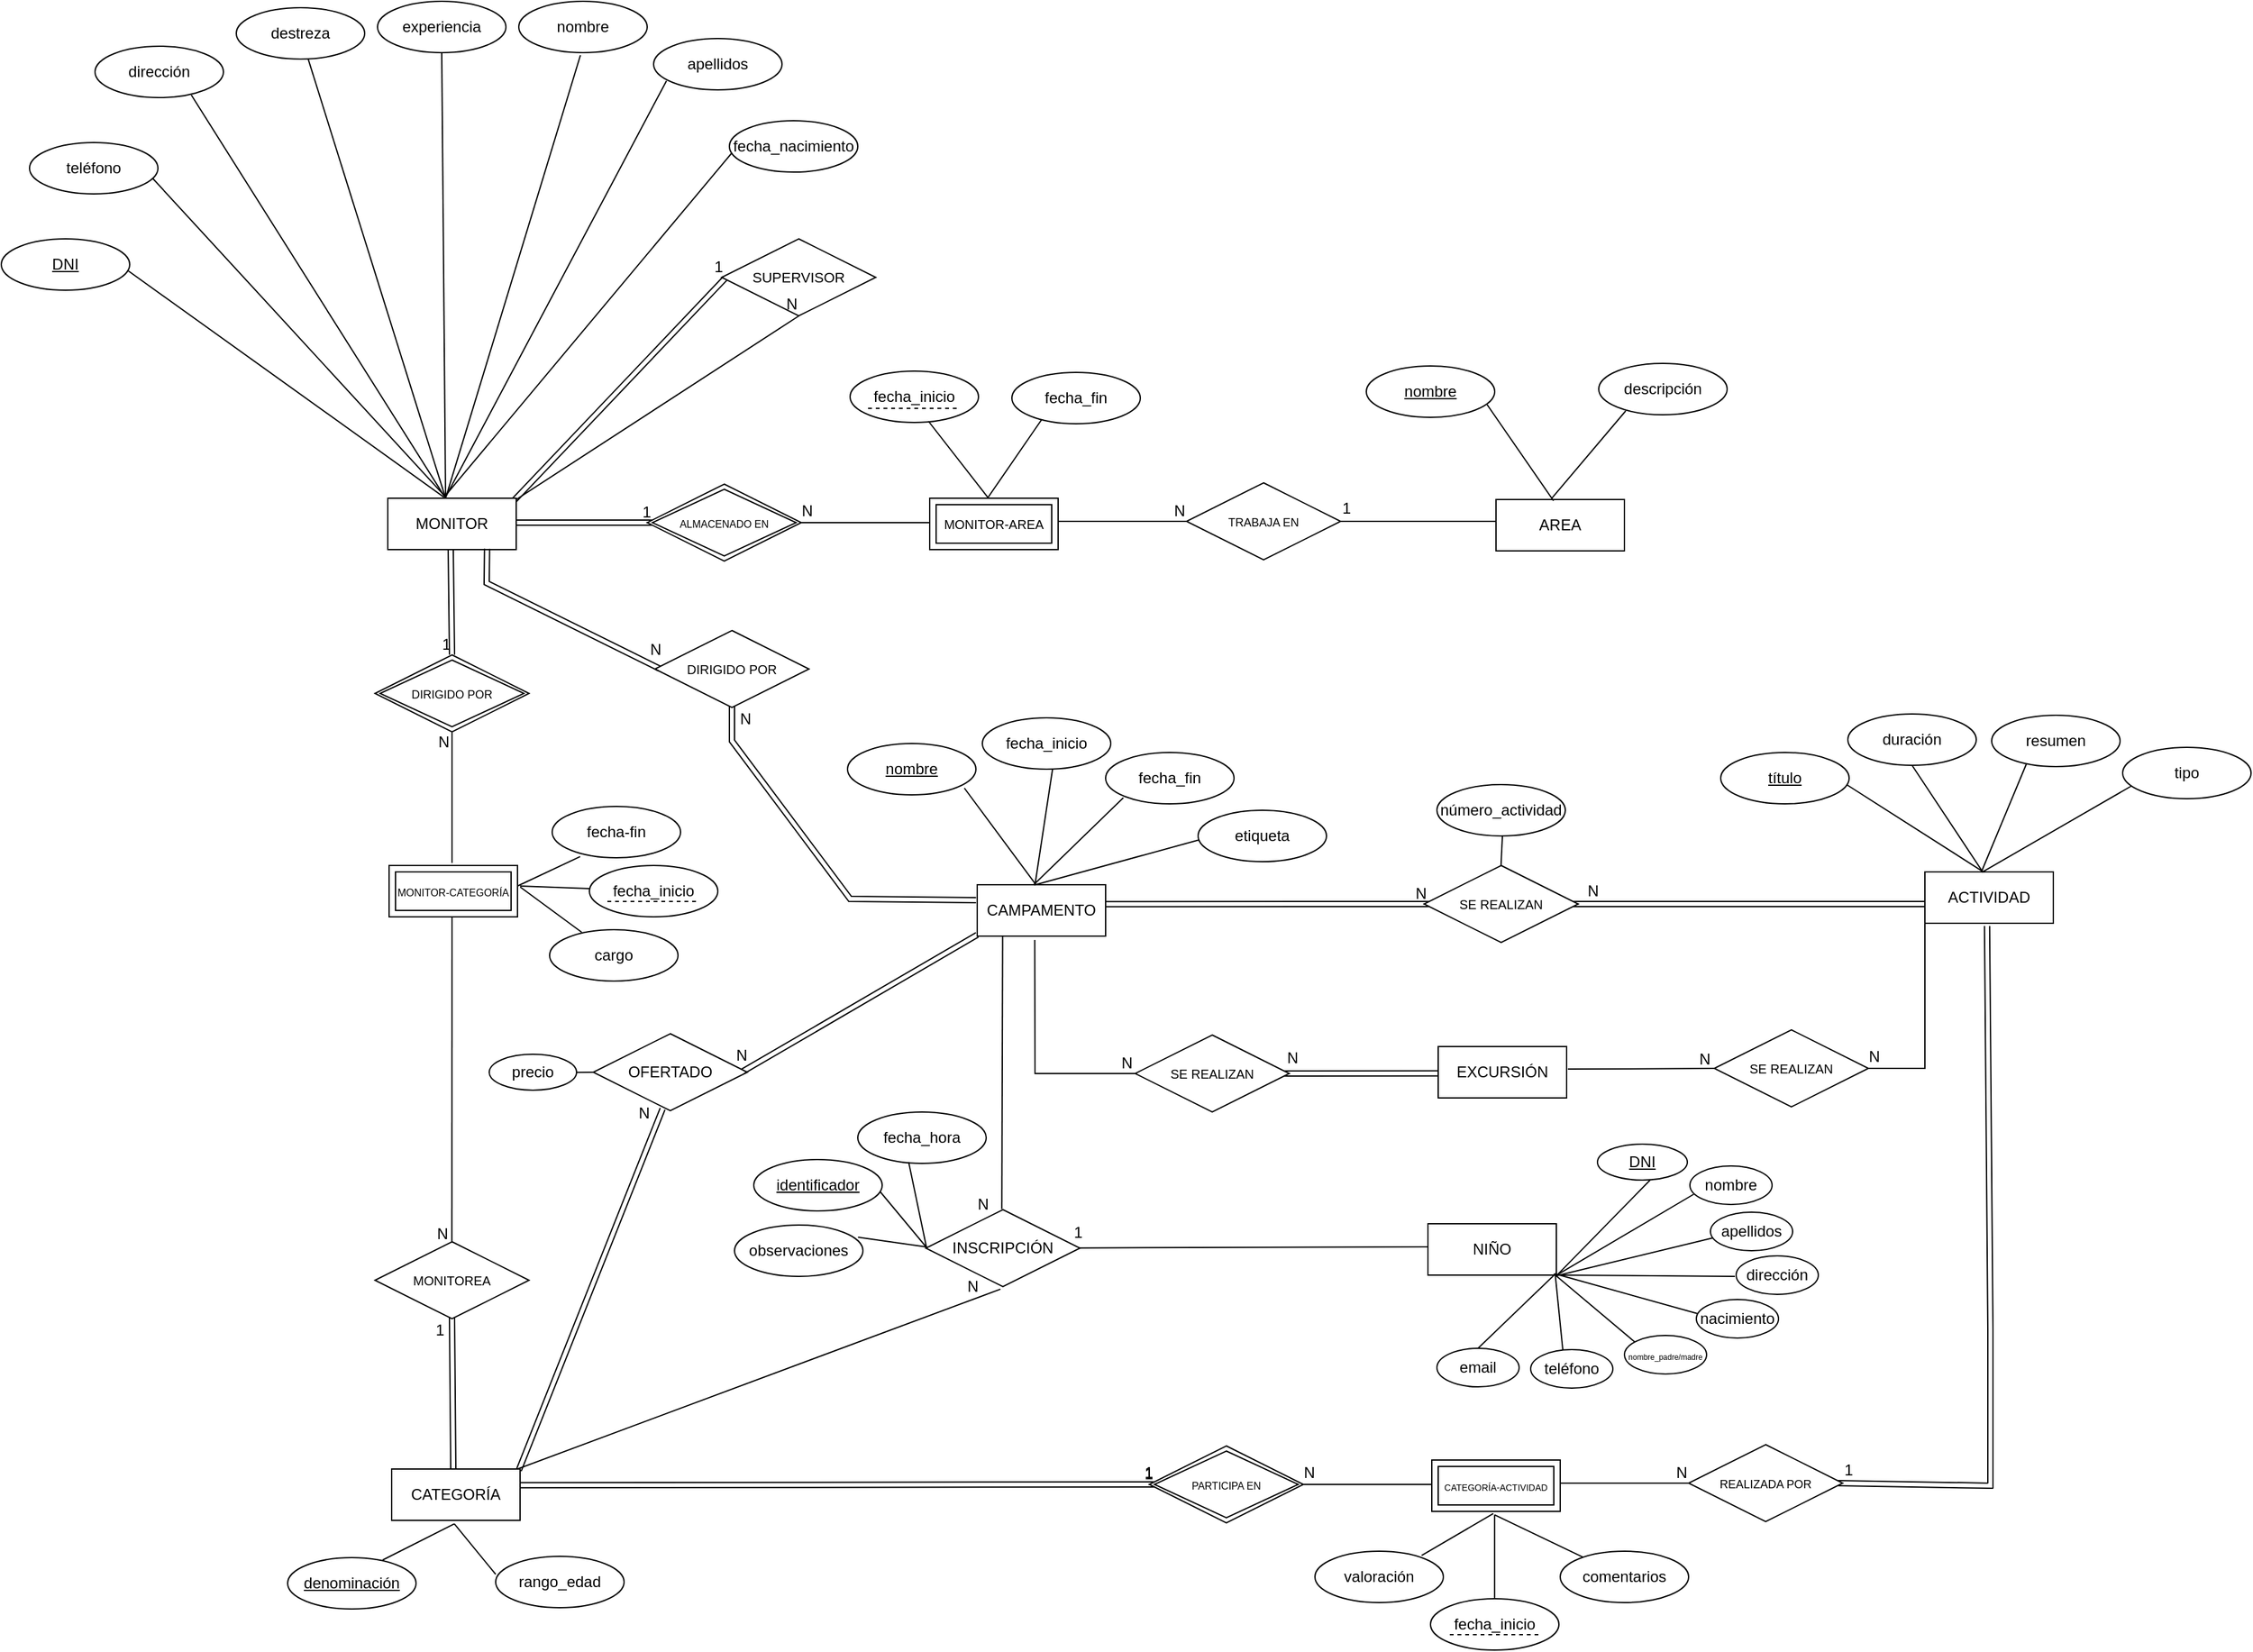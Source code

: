 <mxfile version="24.3.0" type="github">
  <diagram id="R2lEEEUBdFMjLlhIrx00" name="Page-1">
    <mxGraphModel dx="3370" dy="1427" grid="0" gridSize="10" guides="0" tooltips="1" connect="0" arrows="0" fold="1" page="1" pageScale="1" pageWidth="850" pageHeight="1100" math="0" shadow="0" extFonts="Permanent Marker^https://fonts.googleapis.com/css?family=Permanent+Marker">
      <root>
        <mxCell id="0" />
        <mxCell id="1" parent="0" />
        <mxCell id="53vGb1DOH9rvjaksHZF3-1" value="MONITOR" style="whiteSpace=wrap;html=1;align=center;" vertex="1" parent="1">
          <mxGeometry x="148" y="417" width="100" height="40" as="geometry" />
        </mxCell>
        <mxCell id="53vGb1DOH9rvjaksHZF3-2" value="destreza" style="ellipse;whiteSpace=wrap;html=1;align=center;" vertex="1" parent="1">
          <mxGeometry x="30" y="35" width="100" height="40" as="geometry" />
        </mxCell>
        <mxCell id="53vGb1DOH9rvjaksHZF3-3" value="experiencia" style="ellipse;whiteSpace=wrap;html=1;align=center;" vertex="1" parent="1">
          <mxGeometry x="140" y="30" width="100" height="40" as="geometry" />
        </mxCell>
        <mxCell id="53vGb1DOH9rvjaksHZF3-4" value="nombre" style="ellipse;whiteSpace=wrap;html=1;align=center;" vertex="1" parent="1">
          <mxGeometry x="250" y="30" width="100" height="40" as="geometry" />
        </mxCell>
        <mxCell id="53vGb1DOH9rvjaksHZF3-5" value="apellidos" style="ellipse;whiteSpace=wrap;html=1;align=center;" vertex="1" parent="1">
          <mxGeometry x="355" y="59" width="100" height="40" as="geometry" />
        </mxCell>
        <mxCell id="53vGb1DOH9rvjaksHZF3-6" value="dirección" style="ellipse;whiteSpace=wrap;html=1;align=center;" vertex="1" parent="1">
          <mxGeometry x="-80" y="65" width="100" height="40" as="geometry" />
        </mxCell>
        <mxCell id="53vGb1DOH9rvjaksHZF3-7" value="teléfono" style="ellipse;whiteSpace=wrap;html=1;align=center;" vertex="1" parent="1">
          <mxGeometry x="-131" y="140" width="100" height="40" as="geometry" />
        </mxCell>
        <mxCell id="53vGb1DOH9rvjaksHZF3-8" value="fecha_nacimiento" style="ellipse;whiteSpace=wrap;html=1;align=center;" vertex="1" parent="1">
          <mxGeometry x="414" y="123" width="100" height="40" as="geometry" />
        </mxCell>
        <mxCell id="53vGb1DOH9rvjaksHZF3-9" value="DNI" style="ellipse;whiteSpace=wrap;html=1;align=center;fontStyle=4" vertex="1" parent="1">
          <mxGeometry x="-153" y="215" width="100" height="40" as="geometry" />
        </mxCell>
        <mxCell id="53vGb1DOH9rvjaksHZF3-22" value="" style="endArrow=none;html=1;rounded=0;" edge="1" parent="1">
          <mxGeometry relative="1" as="geometry">
            <mxPoint x="193" y="417" as="sourcePoint" />
            <mxPoint x="190" y="70" as="targetPoint" />
          </mxGeometry>
        </mxCell>
        <mxCell id="53vGb1DOH9rvjaksHZF3-24" value="" style="endArrow=none;html=1;rounded=0;" edge="1" parent="1">
          <mxGeometry relative="1" as="geometry">
            <mxPoint x="193" y="417" as="sourcePoint" />
            <mxPoint x="298" y="72" as="targetPoint" />
          </mxGeometry>
        </mxCell>
        <mxCell id="53vGb1DOH9rvjaksHZF3-26" value="" style="endArrow=none;html=1;rounded=0;exitX=0.453;exitY=-0.036;exitDx=0;exitDy=0;exitPerimeter=0;" edge="1" parent="1" source="53vGb1DOH9rvjaksHZF3-1">
          <mxGeometry relative="1" as="geometry">
            <mxPoint x="260" y="437" as="sourcePoint" />
            <mxPoint x="365" y="92" as="targetPoint" />
          </mxGeometry>
        </mxCell>
        <mxCell id="53vGb1DOH9rvjaksHZF3-28" value="" style="endArrow=none;html=1;rounded=0;" edge="1" parent="1">
          <mxGeometry relative="1" as="geometry">
            <mxPoint x="192" y="416" as="sourcePoint" />
            <mxPoint x="416" y="148" as="targetPoint" />
          </mxGeometry>
        </mxCell>
        <mxCell id="53vGb1DOH9rvjaksHZF3-32" value="" style="endArrow=none;html=1;rounded=0;" edge="1" parent="1">
          <mxGeometry relative="1" as="geometry">
            <mxPoint x="193" y="417" as="sourcePoint" />
            <mxPoint x="86" y="75" as="targetPoint" />
          </mxGeometry>
        </mxCell>
        <mxCell id="53vGb1DOH9rvjaksHZF3-34" value="" style="endArrow=none;html=1;rounded=0;" edge="1" parent="1">
          <mxGeometry relative="1" as="geometry">
            <mxPoint x="193" y="417" as="sourcePoint" />
            <mxPoint x="-5" y="103" as="targetPoint" />
          </mxGeometry>
        </mxCell>
        <mxCell id="53vGb1DOH9rvjaksHZF3-36" value="" style="endArrow=none;html=1;rounded=0;" edge="1" parent="1">
          <mxGeometry relative="1" as="geometry">
            <mxPoint x="193" y="416" as="sourcePoint" />
            <mxPoint x="-35" y="168" as="targetPoint" />
          </mxGeometry>
        </mxCell>
        <mxCell id="53vGb1DOH9rvjaksHZF3-38" value="" style="endArrow=none;html=1;rounded=0;exitX=0.437;exitY=-0.021;exitDx=0;exitDy=0;exitPerimeter=0;" edge="1" parent="1" source="53vGb1DOH9rvjaksHZF3-1">
          <mxGeometry relative="1" as="geometry">
            <mxPoint x="191" y="416" as="sourcePoint" />
            <mxPoint x="-54" y="240" as="targetPoint" />
          </mxGeometry>
        </mxCell>
        <mxCell id="53vGb1DOH9rvjaksHZF3-40" value="AREA" style="whiteSpace=wrap;html=1;align=center;" vertex="1" parent="1">
          <mxGeometry x="1011" y="418" width="100" height="40" as="geometry" />
        </mxCell>
        <mxCell id="53vGb1DOH9rvjaksHZF3-41" value="&lt;u&gt;nombre&lt;/u&gt;" style="ellipse;whiteSpace=wrap;html=1;align=center;" vertex="1" parent="1">
          <mxGeometry x="910" y="314" width="100" height="40" as="geometry" />
        </mxCell>
        <mxCell id="53vGb1DOH9rvjaksHZF3-42" value="descripción" style="ellipse;whiteSpace=wrap;html=1;align=center;" vertex="1" parent="1">
          <mxGeometry x="1091" y="312" width="100" height="40" as="geometry" />
        </mxCell>
        <mxCell id="53vGb1DOH9rvjaksHZF3-43" value="" style="endArrow=none;html=1;rounded=0;exitX=0.448;exitY=0.025;exitDx=0;exitDy=0;exitPerimeter=0;" edge="1" parent="1" source="53vGb1DOH9rvjaksHZF3-40">
          <mxGeometry relative="1" as="geometry">
            <mxPoint x="780" y="612" as="sourcePoint" />
            <mxPoint x="1004" y="344" as="targetPoint" />
          </mxGeometry>
        </mxCell>
        <mxCell id="53vGb1DOH9rvjaksHZF3-44" value="" style="endArrow=none;html=1;rounded=0;exitX=0.432;exitY=-0.017;exitDx=0;exitDy=0;exitPerimeter=0;" edge="1" parent="1" source="53vGb1DOH9rvjaksHZF3-40">
          <mxGeometry relative="1" as="geometry">
            <mxPoint x="1164" y="424" as="sourcePoint" />
            <mxPoint x="1112" y="349" as="targetPoint" />
          </mxGeometry>
        </mxCell>
        <mxCell id="53vGb1DOH9rvjaksHZF3-47" value="&lt;font style=&quot;font-size: 9px;&quot;&gt;TRABAJA EN&lt;/font&gt;" style="shape=rhombus;perimeter=rhombusPerimeter;whiteSpace=wrap;html=1;align=center;" vertex="1" parent="1">
          <mxGeometry x="770" y="405" width="120" height="60" as="geometry" />
        </mxCell>
        <mxCell id="53vGb1DOH9rvjaksHZF3-49" value="&lt;font style=&quot;font-size: 8px;&quot;&gt;ALMACENADO EN&lt;/font&gt;" style="shape=rhombus;double=1;perimeter=rhombusPerimeter;whiteSpace=wrap;html=1;align=center;" vertex="1" parent="1">
          <mxGeometry x="350" y="406" width="120" height="60" as="geometry" />
        </mxCell>
        <mxCell id="53vGb1DOH9rvjaksHZF3-50" value="&lt;font style=&quot;font-size: 10px;&quot;&gt;MONITOR-AREA&lt;/font&gt;" style="shape=ext;margin=3;double=1;whiteSpace=wrap;html=1;align=center;" vertex="1" parent="1">
          <mxGeometry x="570" y="417" width="100" height="40" as="geometry" />
        </mxCell>
        <mxCell id="53vGb1DOH9rvjaksHZF3-53" value="" style="endArrow=none;html=1;rounded=0;" edge="1" parent="1">
          <mxGeometry relative="1" as="geometry">
            <mxPoint x="470" y="436" as="sourcePoint" />
            <mxPoint x="570" y="436" as="targetPoint" />
          </mxGeometry>
        </mxCell>
        <mxCell id="53vGb1DOH9rvjaksHZF3-54" value="N" style="resizable=0;html=1;whiteSpace=wrap;align=right;verticalAlign=bottom;" connectable="0" vertex="1" parent="53vGb1DOH9rvjaksHZF3-53">
          <mxGeometry x="1" relative="1" as="geometry">
            <mxPoint x="-90" y="-1" as="offset" />
          </mxGeometry>
        </mxCell>
        <mxCell id="53vGb1DOH9rvjaksHZF3-55" value="" style="endArrow=none;html=1;rounded=0;" edge="1" parent="1">
          <mxGeometry relative="1" as="geometry">
            <mxPoint x="670" y="435" as="sourcePoint" />
            <mxPoint x="770" y="435" as="targetPoint" />
          </mxGeometry>
        </mxCell>
        <mxCell id="53vGb1DOH9rvjaksHZF3-56" value="N" style="resizable=0;html=1;whiteSpace=wrap;align=right;verticalAlign=bottom;" connectable="0" vertex="1" parent="53vGb1DOH9rvjaksHZF3-55">
          <mxGeometry x="1" relative="1" as="geometry" />
        </mxCell>
        <mxCell id="53vGb1DOH9rvjaksHZF3-57" value="" style="endArrow=none;html=1;rounded=0;entryX=0;entryY=0.425;entryDx=0;entryDy=0;entryPerimeter=0;" edge="1" parent="1" target="53vGb1DOH9rvjaksHZF3-40">
          <mxGeometry relative="1" as="geometry">
            <mxPoint x="889" y="435" as="sourcePoint" />
            <mxPoint x="1010" y="434" as="targetPoint" />
          </mxGeometry>
        </mxCell>
        <mxCell id="53vGb1DOH9rvjaksHZF3-58" value="1" style="resizable=0;html=1;whiteSpace=wrap;align=right;verticalAlign=bottom;" connectable="0" vertex="1" parent="53vGb1DOH9rvjaksHZF3-57">
          <mxGeometry x="1" relative="1" as="geometry">
            <mxPoint x="-112" y="-2" as="offset" />
          </mxGeometry>
        </mxCell>
        <mxCell id="53vGb1DOH9rvjaksHZF3-59" value="&lt;font style=&quot;font-size: 11px;&quot;&gt;SUPERVISOR&lt;/font&gt;" style="shape=rhombus;perimeter=rhombusPerimeter;whiteSpace=wrap;html=1;align=center;" vertex="1" parent="1">
          <mxGeometry x="408" y="215" width="120" height="60" as="geometry" />
        </mxCell>
        <mxCell id="53vGb1DOH9rvjaksHZF3-66" value="" style="shape=link;html=1;rounded=0;" edge="1" parent="1">
          <mxGeometry relative="1" as="geometry">
            <mxPoint x="248" y="436" as="sourcePoint" />
            <mxPoint x="354" y="436" as="targetPoint" />
          </mxGeometry>
        </mxCell>
        <mxCell id="53vGb1DOH9rvjaksHZF3-67" value="1" style="resizable=0;html=1;whiteSpace=wrap;align=right;verticalAlign=bottom;" connectable="0" vertex="1" parent="53vGb1DOH9rvjaksHZF3-66">
          <mxGeometry x="1" relative="1" as="geometry" />
        </mxCell>
        <mxCell id="53vGb1DOH9rvjaksHZF3-68" value="" style="shape=link;html=1;rounded=0;entryX=0.022;entryY=0.513;entryDx=0;entryDy=0;entryPerimeter=0;exitX=0.985;exitY=0.037;exitDx=0;exitDy=0;exitPerimeter=0;" edge="1" parent="1" source="53vGb1DOH9rvjaksHZF3-1" target="53vGb1DOH9rvjaksHZF3-59">
          <mxGeometry relative="1" as="geometry">
            <mxPoint x="192" y="416" as="sourcePoint" />
            <mxPoint x="382" y="400" as="targetPoint" />
          </mxGeometry>
        </mxCell>
        <mxCell id="53vGb1DOH9rvjaksHZF3-69" value="1" style="resizable=0;html=1;whiteSpace=wrap;align=right;verticalAlign=bottom;" connectable="0" vertex="1" parent="53vGb1DOH9rvjaksHZF3-68">
          <mxGeometry x="1" relative="1" as="geometry" />
        </mxCell>
        <mxCell id="53vGb1DOH9rvjaksHZF3-70" value="" style="endArrow=none;html=1;rounded=0;entryX=0.501;entryY=1;entryDx=0;entryDy=0;entryPerimeter=0;" edge="1" parent="1" target="53vGb1DOH9rvjaksHZF3-59">
          <mxGeometry relative="1" as="geometry">
            <mxPoint x="248" y="418" as="sourcePoint" />
            <mxPoint x="405" y="336" as="targetPoint" />
          </mxGeometry>
        </mxCell>
        <mxCell id="53vGb1DOH9rvjaksHZF3-71" value="N" style="resizable=0;html=1;whiteSpace=wrap;align=right;verticalAlign=bottom;" connectable="0" vertex="1" parent="53vGb1DOH9rvjaksHZF3-70">
          <mxGeometry x="1" relative="1" as="geometry" />
        </mxCell>
        <mxCell id="53vGb1DOH9rvjaksHZF3-72" value="CAMPAMENTO" style="whiteSpace=wrap;html=1;align=center;" vertex="1" parent="1">
          <mxGeometry x="607" y="718" width="100" height="40" as="geometry" />
        </mxCell>
        <mxCell id="53vGb1DOH9rvjaksHZF3-73" value="&lt;u&gt;nombre&lt;/u&gt;" style="ellipse;whiteSpace=wrap;html=1;align=center;" vertex="1" parent="1">
          <mxGeometry x="506" y="608" width="100" height="40" as="geometry" />
        </mxCell>
        <mxCell id="53vGb1DOH9rvjaksHZF3-74" value="fecha_inicio" style="ellipse;whiteSpace=wrap;html=1;align=center;" vertex="1" parent="1">
          <mxGeometry x="611" y="588" width="100" height="40" as="geometry" />
        </mxCell>
        <mxCell id="53vGb1DOH9rvjaksHZF3-75" value="fecha_fin" style="ellipse;whiteSpace=wrap;html=1;align=center;" vertex="1" parent="1">
          <mxGeometry x="707" y="615" width="100" height="40" as="geometry" />
        </mxCell>
        <mxCell id="53vGb1DOH9rvjaksHZF3-76" value="etiqueta" style="ellipse;whiteSpace=wrap;html=1;align=center;" vertex="1" parent="1">
          <mxGeometry x="779" y="660" width="100" height="40" as="geometry" />
        </mxCell>
        <mxCell id="53vGb1DOH9rvjaksHZF3-77" value="" style="endArrow=none;html=1;rounded=0;exitX=0.46;exitY=0.007;exitDx=0;exitDy=0;exitPerimeter=0;entryX=0.91;entryY=0.869;entryDx=0;entryDy=0;entryPerimeter=0;" edge="1" parent="1" source="53vGb1DOH9rvjaksHZF3-72" target="53vGb1DOH9rvjaksHZF3-73">
          <mxGeometry relative="1" as="geometry">
            <mxPoint x="640" y="694" as="sourcePoint" />
            <mxPoint x="546" y="650" as="targetPoint" />
          </mxGeometry>
        </mxCell>
        <mxCell id="53vGb1DOH9rvjaksHZF3-78" value="" style="endArrow=none;html=1;rounded=0;entryX=0.547;entryY=0.994;entryDx=0;entryDy=0;entryPerimeter=0;" edge="1" parent="1" target="53vGb1DOH9rvjaksHZF3-74">
          <mxGeometry relative="1" as="geometry">
            <mxPoint x="652" y="718" as="sourcePoint" />
            <mxPoint x="597" y="635" as="targetPoint" />
          </mxGeometry>
        </mxCell>
        <mxCell id="53vGb1DOH9rvjaksHZF3-79" value="" style="endArrow=none;html=1;rounded=0;entryX=0.138;entryY=0.881;entryDx=0;entryDy=0;entryPerimeter=0;" edge="1" parent="1" target="53vGb1DOH9rvjaksHZF3-75">
          <mxGeometry relative="1" as="geometry">
            <mxPoint x="651" y="718" as="sourcePoint" />
            <mxPoint x="686" y="634" as="targetPoint" />
          </mxGeometry>
        </mxCell>
        <mxCell id="53vGb1DOH9rvjaksHZF3-80" value="" style="endArrow=none;html=1;rounded=0;exitX=0.444;exitY=0.007;exitDx=0;exitDy=0;exitPerimeter=0;entryX=0.01;entryY=0.575;entryDx=0;entryDy=0;entryPerimeter=0;" edge="1" parent="1" source="53vGb1DOH9rvjaksHZF3-72" target="53vGb1DOH9rvjaksHZF3-76">
          <mxGeometry relative="1" as="geometry">
            <mxPoint x="823" y="734" as="sourcePoint" />
            <mxPoint x="768" y="651" as="targetPoint" />
          </mxGeometry>
        </mxCell>
        <mxCell id="53vGb1DOH9rvjaksHZF3-90" value="ACTIVIDAD" style="whiteSpace=wrap;html=1;align=center;" vertex="1" parent="1">
          <mxGeometry x="1345" y="708" width="100" height="40" as="geometry" />
        </mxCell>
        <mxCell id="53vGb1DOH9rvjaksHZF3-91" value="&lt;u&gt;título&lt;/u&gt;" style="ellipse;whiteSpace=wrap;html=1;align=center;" vertex="1" parent="1">
          <mxGeometry x="1186" y="615" width="100" height="40" as="geometry" />
        </mxCell>
        <mxCell id="53vGb1DOH9rvjaksHZF3-92" value="duración" style="ellipse;whiteSpace=wrap;html=1;align=center;" vertex="1" parent="1">
          <mxGeometry x="1285" y="585" width="100" height="40" as="geometry" />
        </mxCell>
        <mxCell id="53vGb1DOH9rvjaksHZF3-93" value="resumen" style="ellipse;whiteSpace=wrap;html=1;align=center;" vertex="1" parent="1">
          <mxGeometry x="1397" y="586" width="100" height="40" as="geometry" />
        </mxCell>
        <mxCell id="53vGb1DOH9rvjaksHZF3-94" value="tipo" style="ellipse;whiteSpace=wrap;html=1;align=center;" vertex="1" parent="1">
          <mxGeometry x="1499" y="611" width="100" height="40" as="geometry" />
        </mxCell>
        <mxCell id="53vGb1DOH9rvjaksHZF3-95" value="" style="endArrow=none;html=1;rounded=0;exitX=0.46;exitY=0.007;exitDx=0;exitDy=0;exitPerimeter=0;" edge="1" parent="1" source="53vGb1DOH9rvjaksHZF3-90">
          <mxGeometry relative="1" as="geometry">
            <mxPoint x="1378" y="684" as="sourcePoint" />
            <mxPoint x="1284" y="640" as="targetPoint" />
          </mxGeometry>
        </mxCell>
        <mxCell id="53vGb1DOH9rvjaksHZF3-96" value="" style="endArrow=none;html=1;rounded=0;" edge="1" parent="1">
          <mxGeometry relative="1" as="geometry">
            <mxPoint x="1390" y="708" as="sourcePoint" />
            <mxPoint x="1335" y="625" as="targetPoint" />
          </mxGeometry>
        </mxCell>
        <mxCell id="53vGb1DOH9rvjaksHZF3-97" value="" style="endArrow=none;html=1;rounded=0;" edge="1" parent="1">
          <mxGeometry relative="1" as="geometry">
            <mxPoint x="1389" y="708" as="sourcePoint" />
            <mxPoint x="1424" y="624" as="targetPoint" />
          </mxGeometry>
        </mxCell>
        <mxCell id="53vGb1DOH9rvjaksHZF3-98" value="" style="endArrow=none;html=1;rounded=0;exitX=0.444;exitY=0.007;exitDx=0;exitDy=0;exitPerimeter=0;" edge="1" parent="1" source="53vGb1DOH9rvjaksHZF3-90">
          <mxGeometry relative="1" as="geometry">
            <mxPoint x="1561" y="724" as="sourcePoint" />
            <mxPoint x="1506" y="641" as="targetPoint" />
          </mxGeometry>
        </mxCell>
        <mxCell id="53vGb1DOH9rvjaksHZF3-99" value="&lt;font style=&quot;font-size: 10px;&quot;&gt;SE REALIZAN&lt;/font&gt;" style="shape=rhombus;perimeter=rhombusPerimeter;whiteSpace=wrap;html=1;align=center;" vertex="1" parent="1">
          <mxGeometry x="955" y="703" width="120" height="60" as="geometry" />
        </mxCell>
        <mxCell id="53vGb1DOH9rvjaksHZF3-100" value="" style="shape=link;html=1;rounded=0;entryX=0;entryY=0.625;entryDx=0;entryDy=0;entryPerimeter=0;" edge="1" parent="1" target="53vGb1DOH9rvjaksHZF3-90">
          <mxGeometry relative="1" as="geometry">
            <mxPoint x="1071" y="733" as="sourcePoint" />
            <mxPoint x="1231" y="733" as="targetPoint" />
          </mxGeometry>
        </mxCell>
        <mxCell id="53vGb1DOH9rvjaksHZF3-101" value="N" style="resizable=0;html=1;whiteSpace=wrap;align=right;verticalAlign=bottom;" connectable="0" vertex="1" parent="53vGb1DOH9rvjaksHZF3-100">
          <mxGeometry x="1" relative="1" as="geometry">
            <mxPoint x="-253" y="-2" as="offset" />
          </mxGeometry>
        </mxCell>
        <mxCell id="53vGb1DOH9rvjaksHZF3-102" value="" style="shape=link;html=1;rounded=0;exitX=0.995;exitY=0.377;exitDx=0;exitDy=0;exitPerimeter=0;" edge="1" parent="1" source="53vGb1DOH9rvjaksHZF3-72">
          <mxGeometry relative="1" as="geometry">
            <mxPoint x="708.0" y="733.4" as="sourcePoint" />
            <mxPoint x="959.2" y="733" as="targetPoint" />
          </mxGeometry>
        </mxCell>
        <mxCell id="53vGb1DOH9rvjaksHZF3-103" value="N" style="resizable=0;html=1;whiteSpace=wrap;align=right;verticalAlign=bottom;" connectable="0" vertex="1" parent="53vGb1DOH9rvjaksHZF3-102">
          <mxGeometry x="1" relative="1" as="geometry" />
        </mxCell>
        <mxCell id="53vGb1DOH9rvjaksHZF3-104" value="CATEGORÍA" style="whiteSpace=wrap;html=1;align=center;" vertex="1" parent="1">
          <mxGeometry x="151" y="1173" width="100" height="40" as="geometry" />
        </mxCell>
        <mxCell id="53vGb1DOH9rvjaksHZF3-105" value="&lt;u&gt;denominación&lt;/u&gt;" style="ellipse;whiteSpace=wrap;html=1;align=center;" vertex="1" parent="1">
          <mxGeometry x="70" y="1242" width="100" height="40" as="geometry" />
        </mxCell>
        <mxCell id="53vGb1DOH9rvjaksHZF3-108" value="rango_edad" style="ellipse;whiteSpace=wrap;html=1;align=center;" vertex="1" parent="1">
          <mxGeometry x="232" y="1241" width="100" height="40" as="geometry" />
        </mxCell>
        <mxCell id="53vGb1DOH9rvjaksHZF3-109" value="" style="endArrow=none;html=1;rounded=0;exitX=0.488;exitY=1.067;exitDx=0;exitDy=0;exitPerimeter=0;entryX=0.74;entryY=0.047;entryDx=0;entryDy=0;entryPerimeter=0;" edge="1" parent="1" source="53vGb1DOH9rvjaksHZF3-104" target="53vGb1DOH9rvjaksHZF3-105">
          <mxGeometry relative="1" as="geometry">
            <mxPoint x="155" y="1135" as="sourcePoint" />
            <mxPoint x="61" y="1091" as="targetPoint" />
          </mxGeometry>
        </mxCell>
        <mxCell id="53vGb1DOH9rvjaksHZF3-112" value="" style="endArrow=none;html=1;rounded=0;exitX=0.488;exitY=1.067;exitDx=0;exitDy=0;exitPerimeter=0;entryX=0;entryY=0.35;entryDx=0;entryDy=0;entryPerimeter=0;" edge="1" parent="1" source="53vGb1DOH9rvjaksHZF3-104" target="53vGb1DOH9rvjaksHZF3-108">
          <mxGeometry relative="1" as="geometry">
            <mxPoint x="338" y="1175" as="sourcePoint" />
            <mxPoint x="283" y="1092" as="targetPoint" />
          </mxGeometry>
        </mxCell>
        <mxCell id="53vGb1DOH9rvjaksHZF3-113" value="&lt;font style=&quot;font-size: 9px;&quot;&gt;DIRIGIDO POR&lt;/font&gt;" style="shape=rhombus;double=1;perimeter=rhombusPerimeter;whiteSpace=wrap;html=1;align=center;" vertex="1" parent="1">
          <mxGeometry x="138" y="539" width="120" height="60" as="geometry" />
        </mxCell>
        <mxCell id="53vGb1DOH9rvjaksHZF3-114" value="&lt;font style=&quot;font-size: 8px;&quot;&gt;MONITOR-CATEGORÍA&lt;/font&gt;" style="shape=ext;margin=3;double=1;whiteSpace=wrap;html=1;align=center;" vertex="1" parent="1">
          <mxGeometry x="149" y="703" width="100" height="40" as="geometry" />
        </mxCell>
        <mxCell id="53vGb1DOH9rvjaksHZF3-115" value="&lt;font size=&quot;1&quot;&gt;MONITOREA&lt;/font&gt;" style="shape=rhombus;perimeter=rhombusPerimeter;whiteSpace=wrap;html=1;align=center;" vertex="1" parent="1">
          <mxGeometry x="138" y="996" width="120" height="60" as="geometry" />
        </mxCell>
        <mxCell id="53vGb1DOH9rvjaksHZF3-116" value="" style="shape=link;html=1;rounded=0;exitX=0.476;exitY=0.989;exitDx=0;exitDy=0;exitPerimeter=0;entryX=0.5;entryY=-0.002;entryDx=0;entryDy=0;entryPerimeter=0;" edge="1" parent="1" target="53vGb1DOH9rvjaksHZF3-113">
          <mxGeometry relative="1" as="geometry">
            <mxPoint x="197.0" y="456.56" as="sourcePoint" />
            <mxPoint x="197.4" y="521" as="targetPoint" />
          </mxGeometry>
        </mxCell>
        <mxCell id="53vGb1DOH9rvjaksHZF3-117" value="1" style="resizable=0;html=1;whiteSpace=wrap;align=right;verticalAlign=bottom;" connectable="0" vertex="1" parent="53vGb1DOH9rvjaksHZF3-116">
          <mxGeometry x="1" relative="1" as="geometry" />
        </mxCell>
        <mxCell id="53vGb1DOH9rvjaksHZF3-118" value="" style="endArrow=none;html=1;rounded=0;" edge="1" parent="1">
          <mxGeometry relative="1" as="geometry">
            <mxPoint x="198" y="701" as="sourcePoint" />
            <mxPoint x="198" y="599" as="targetPoint" />
          </mxGeometry>
        </mxCell>
        <mxCell id="53vGb1DOH9rvjaksHZF3-119" value="" style="endArrow=none;html=1;rounded=0;" edge="1" parent="1">
          <mxGeometry relative="1" as="geometry">
            <mxPoint x="198" y="845" as="sourcePoint" />
            <mxPoint x="198" y="743" as="targetPoint" />
          </mxGeometry>
        </mxCell>
        <mxCell id="53vGb1DOH9rvjaksHZF3-120" value="" style="endArrow=none;html=1;rounded=0;exitX=0.499;exitY=0.011;exitDx=0;exitDy=0;exitPerimeter=0;" edge="1" parent="1" source="53vGb1DOH9rvjaksHZF3-115">
          <mxGeometry relative="1" as="geometry">
            <mxPoint x="198" y="876" as="sourcePoint" />
            <mxPoint x="198" y="743" as="targetPoint" />
          </mxGeometry>
        </mxCell>
        <mxCell id="53vGb1DOH9rvjaksHZF3-121" value="" style="shape=link;html=1;rounded=0;exitX=0.476;exitY=0.989;exitDx=0;exitDy=0;exitPerimeter=0;entryX=0.48;entryY=0;entryDx=0;entryDy=0;entryPerimeter=0;" edge="1" parent="1" target="53vGb1DOH9rvjaksHZF3-104">
          <mxGeometry relative="1" as="geometry">
            <mxPoint x="198.0" y="1055" as="sourcePoint" />
            <mxPoint x="199" y="1137.44" as="targetPoint" />
          </mxGeometry>
        </mxCell>
        <mxCell id="53vGb1DOH9rvjaksHZF3-122" value="1" style="resizable=0;html=1;whiteSpace=wrap;align=right;verticalAlign=bottom;" connectable="0" vertex="1" parent="53vGb1DOH9rvjaksHZF3-121">
          <mxGeometry x="1" relative="1" as="geometry">
            <mxPoint x="-5" y="-99" as="offset" />
          </mxGeometry>
        </mxCell>
        <mxCell id="53vGb1DOH9rvjaksHZF3-123" value="fecha-fin" style="ellipse;whiteSpace=wrap;html=1;align=center;" vertex="1" parent="1">
          <mxGeometry x="276" y="657" width="100" height="40" as="geometry" />
        </mxCell>
        <mxCell id="53vGb1DOH9rvjaksHZF3-124" value="fecha_inicio" style="ellipse;whiteSpace=wrap;html=1;align=center;" vertex="1" parent="1">
          <mxGeometry x="305" y="703" width="100" height="40" as="geometry" />
        </mxCell>
        <mxCell id="53vGb1DOH9rvjaksHZF3-126" value="cargo" style="ellipse;whiteSpace=wrap;html=1;align=center;" vertex="1" parent="1">
          <mxGeometry x="274" y="753" width="100" height="40" as="geometry" />
        </mxCell>
        <mxCell id="53vGb1DOH9rvjaksHZF3-127" value="" style="endArrow=none;html=1;rounded=0;exitX=0.218;exitY=0.976;exitDx=0;exitDy=0;exitPerimeter=0;" edge="1" parent="1" source="53vGb1DOH9rvjaksHZF3-123">
          <mxGeometry relative="1" as="geometry">
            <mxPoint x="356" y="787" as="sourcePoint" />
            <mxPoint x="249" y="719" as="targetPoint" />
          </mxGeometry>
        </mxCell>
        <mxCell id="53vGb1DOH9rvjaksHZF3-128" value="" style="endArrow=none;html=1;rounded=0;exitX=0.218;exitY=0.976;exitDx=0;exitDy=0;exitPerimeter=0;entryX=1.021;entryY=0.4;entryDx=0;entryDy=0;entryPerimeter=0;" edge="1" parent="1" target="53vGb1DOH9rvjaksHZF3-114">
          <mxGeometry relative="1" as="geometry">
            <mxPoint x="305" y="721" as="sourcePoint" />
            <mxPoint x="256" y="744" as="targetPoint" />
          </mxGeometry>
        </mxCell>
        <mxCell id="53vGb1DOH9rvjaksHZF3-129" value="" style="endArrow=none;html=1;rounded=0;exitX=0.218;exitY=0.976;exitDx=0;exitDy=0;exitPerimeter=0;entryX=1.021;entryY=0.419;entryDx=0;entryDy=0;entryPerimeter=0;" edge="1" parent="1" target="53vGb1DOH9rvjaksHZF3-114">
          <mxGeometry relative="1" as="geometry">
            <mxPoint x="299" y="755" as="sourcePoint" />
            <mxPoint x="245" y="753" as="targetPoint" />
          </mxGeometry>
        </mxCell>
        <mxCell id="53vGb1DOH9rvjaksHZF3-130" value="N" style="resizable=0;html=1;whiteSpace=wrap;align=right;verticalAlign=bottom;" connectable="0" vertex="1" parent="1">
          <mxGeometry x="197" y="615" as="geometry" />
        </mxCell>
        <mxCell id="53vGb1DOH9rvjaksHZF3-131" value="N" style="resizable=0;html=1;whiteSpace=wrap;align=right;verticalAlign=bottom;" connectable="0" vertex="1" parent="1">
          <mxGeometry x="196" y="998" as="geometry" />
        </mxCell>
        <mxCell id="53vGb1DOH9rvjaksHZF3-137" value="&lt;font style=&quot;font-size: 9px;&quot;&gt;REALIZADA POR&lt;/font&gt;" style="shape=rhombus;perimeter=rhombusPerimeter;whiteSpace=wrap;html=1;align=center;" vertex="1" parent="1">
          <mxGeometry x="1161" y="1154" width="120" height="60" as="geometry" />
        </mxCell>
        <mxCell id="53vGb1DOH9rvjaksHZF3-138" value="&lt;font style=&quot;font-size: 8px;&quot;&gt;PARTICIPA EN&lt;/font&gt;" style="shape=rhombus;double=1;perimeter=rhombusPerimeter;whiteSpace=wrap;html=1;align=center;" vertex="1" parent="1">
          <mxGeometry x="741" y="1155" width="120" height="60" as="geometry" />
        </mxCell>
        <mxCell id="53vGb1DOH9rvjaksHZF3-139" value="&lt;font style=&quot;font-size: 7px;&quot;&gt;CATEGORÍA-ACTIVIDAD&lt;/font&gt;" style="shape=ext;margin=3;double=1;whiteSpace=wrap;html=1;align=center;" vertex="1" parent="1">
          <mxGeometry x="961" y="1166" width="100" height="40" as="geometry" />
        </mxCell>
        <mxCell id="53vGb1DOH9rvjaksHZF3-140" value="" style="endArrow=none;html=1;rounded=0;" edge="1" parent="1">
          <mxGeometry relative="1" as="geometry">
            <mxPoint x="861" y="1185" as="sourcePoint" />
            <mxPoint x="961" y="1185" as="targetPoint" />
          </mxGeometry>
        </mxCell>
        <mxCell id="53vGb1DOH9rvjaksHZF3-141" value="N" style="resizable=0;html=1;whiteSpace=wrap;align=right;verticalAlign=bottom;" connectable="0" vertex="1" parent="53vGb1DOH9rvjaksHZF3-140">
          <mxGeometry x="1" relative="1" as="geometry">
            <mxPoint x="-90" y="-1" as="offset" />
          </mxGeometry>
        </mxCell>
        <mxCell id="53vGb1DOH9rvjaksHZF3-142" value="" style="endArrow=none;html=1;rounded=0;" edge="1" parent="1">
          <mxGeometry relative="1" as="geometry">
            <mxPoint x="1061" y="1184" as="sourcePoint" />
            <mxPoint x="1161" y="1184" as="targetPoint" />
          </mxGeometry>
        </mxCell>
        <mxCell id="53vGb1DOH9rvjaksHZF3-143" value="N" style="resizable=0;html=1;whiteSpace=wrap;align=right;verticalAlign=bottom;" connectable="0" vertex="1" parent="53vGb1DOH9rvjaksHZF3-142">
          <mxGeometry x="1" relative="1" as="geometry" />
        </mxCell>
        <mxCell id="53vGb1DOH9rvjaksHZF3-144" value="1" style="resizable=0;html=1;whiteSpace=wrap;align=right;verticalAlign=bottom;" connectable="0" vertex="1" parent="1">
          <mxGeometry x="1290" y="1182" as="geometry" />
        </mxCell>
        <mxCell id="53vGb1DOH9rvjaksHZF3-145" value="1" style="resizable=0;html=1;whiteSpace=wrap;align=right;verticalAlign=bottom;" connectable="0" vertex="1" parent="1">
          <mxGeometry x="745" y="1185" as="geometry" />
        </mxCell>
        <mxCell id="53vGb1DOH9rvjaksHZF3-146" value="" style="shape=link;html=1;rounded=0;exitX=1.002;exitY=0.315;exitDx=0;exitDy=0;exitPerimeter=0;" edge="1" parent="1" source="53vGb1DOH9rvjaksHZF3-104">
          <mxGeometry relative="1" as="geometry">
            <mxPoint x="639" y="1185" as="sourcePoint" />
            <mxPoint x="745" y="1185" as="targetPoint" />
          </mxGeometry>
        </mxCell>
        <mxCell id="53vGb1DOH9rvjaksHZF3-147" value="1" style="resizable=0;html=1;whiteSpace=wrap;align=right;verticalAlign=bottom;" connectable="0" vertex="1" parent="53vGb1DOH9rvjaksHZF3-146">
          <mxGeometry x="1" relative="1" as="geometry" />
        </mxCell>
        <mxCell id="53vGb1DOH9rvjaksHZF3-148" value="" style="shape=link;html=1;rounded=0;entryX=0.484;entryY=1.053;entryDx=0;entryDy=0;entryPerimeter=0;exitX=0.969;exitY=0.5;exitDx=0;exitDy=0;exitPerimeter=0;" edge="1" parent="1" source="53vGb1DOH9rvjaksHZF3-137" target="53vGb1DOH9rvjaksHZF3-90">
          <mxGeometry relative="1" as="geometry">
            <mxPoint x="1396" y="1305" as="sourcePoint" />
            <mxPoint x="1513" y="1064" as="targetPoint" />
            <Array as="points">
              <mxPoint x="1396" y="1186" />
              <mxPoint x="1396" y="1064" />
            </Array>
          </mxGeometry>
        </mxCell>
        <mxCell id="53vGb1DOH9rvjaksHZF3-154" value="valoración" style="ellipse;whiteSpace=wrap;html=1;align=center;" vertex="1" parent="1">
          <mxGeometry x="870" y="1237" width="100" height="40" as="geometry" />
        </mxCell>
        <mxCell id="53vGb1DOH9rvjaksHZF3-155" value="comentarios" style="ellipse;whiteSpace=wrap;html=1;align=center;" vertex="1" parent="1">
          <mxGeometry x="1061" y="1237" width="100" height="40" as="geometry" />
        </mxCell>
        <mxCell id="53vGb1DOH9rvjaksHZF3-157" value="" style="endArrow=none;html=1;rounded=0;exitX=0.489;exitY=1.068;exitDx=0;exitDy=0;exitPerimeter=0;" edge="1" parent="1" source="53vGb1DOH9rvjaksHZF3-139" target="53vGb1DOH9rvjaksHZF3-155">
          <mxGeometry relative="1" as="geometry">
            <mxPoint x="1044" y="1171" as="sourcePoint" />
            <mxPoint x="1079" y="1087" as="targetPoint" />
          </mxGeometry>
        </mxCell>
        <mxCell id="53vGb1DOH9rvjaksHZF3-158" value="" style="endArrow=none;html=1;rounded=0;exitX=0.489;exitY=1.068;exitDx=0;exitDy=0;exitPerimeter=0;entryX=0.409;entryY=0;entryDx=0;entryDy=0;entryPerimeter=0;" edge="1" parent="1" source="53vGb1DOH9rvjaksHZF3-139">
          <mxGeometry relative="1" as="geometry">
            <mxPoint x="963" y="1149" as="sourcePoint" />
            <mxPoint x="1009.9" y="1274" as="targetPoint" />
          </mxGeometry>
        </mxCell>
        <mxCell id="53vGb1DOH9rvjaksHZF3-159" value="" style="endArrow=none;html=1;rounded=0;exitX=0.479;exitY=1.042;exitDx=0;exitDy=0;exitPerimeter=0;entryX=0.831;entryY=0.083;entryDx=0;entryDy=0;entryPerimeter=0;" edge="1" parent="1" source="53vGb1DOH9rvjaksHZF3-139" target="53vGb1DOH9rvjaksHZF3-154">
          <mxGeometry relative="1" as="geometry">
            <mxPoint x="947" y="1194" as="sourcePoint" />
            <mxPoint x="960" y="1098" as="targetPoint" />
          </mxGeometry>
        </mxCell>
        <mxCell id="53vGb1DOH9rvjaksHZF3-160" value="&lt;font size=&quot;1&quot;&gt;DIRIGIDO POR&lt;/font&gt;" style="shape=rhombus;perimeter=rhombusPerimeter;whiteSpace=wrap;html=1;align=center;" vertex="1" parent="1">
          <mxGeometry x="356" y="520" width="120" height="60" as="geometry" />
        </mxCell>
        <mxCell id="53vGb1DOH9rvjaksHZF3-161" value="" style="shape=link;html=1;rounded=0;exitX=0.773;exitY=0.983;exitDx=0;exitDy=0;exitPerimeter=0;entryX=0.031;entryY=0.495;entryDx=0;entryDy=0;entryPerimeter=0;" edge="1" parent="1" source="53vGb1DOH9rvjaksHZF3-1" target="53vGb1DOH9rvjaksHZF3-160">
          <mxGeometry relative="1" as="geometry">
            <mxPoint x="224" y="464" as="sourcePoint" />
            <mxPoint x="225" y="509" as="targetPoint" />
            <Array as="points">
              <mxPoint x="225" y="483" />
            </Array>
          </mxGeometry>
        </mxCell>
        <mxCell id="53vGb1DOH9rvjaksHZF3-162" value="N" style="resizable=0;html=1;whiteSpace=wrap;align=right;verticalAlign=bottom;" connectable="0" vertex="1" parent="53vGb1DOH9rvjaksHZF3-161">
          <mxGeometry x="1" relative="1" as="geometry">
            <mxPoint x="3" y="-6" as="offset" />
          </mxGeometry>
        </mxCell>
        <mxCell id="53vGb1DOH9rvjaksHZF3-164" value="" style="shape=link;html=1;rounded=0;exitX=0.773;exitY=0.983;exitDx=0;exitDy=0;exitPerimeter=0;entryX=-0.009;entryY=0.299;entryDx=0;entryDy=0;entryPerimeter=0;" edge="1" parent="1" target="53vGb1DOH9rvjaksHZF3-72">
          <mxGeometry relative="1" as="geometry">
            <mxPoint x="416" y="579" as="sourcePoint" />
            <mxPoint x="598" y="850.488" as="targetPoint" />
            <Array as="points">
              <mxPoint x="416" y="606" />
              <mxPoint x="508" y="729" />
            </Array>
          </mxGeometry>
        </mxCell>
        <mxCell id="53vGb1DOH9rvjaksHZF3-165" value="N" style="resizable=0;html=1;whiteSpace=wrap;align=right;verticalAlign=bottom;" connectable="0" vertex="1" parent="53vGb1DOH9rvjaksHZF3-164">
          <mxGeometry x="1" relative="1" as="geometry">
            <mxPoint x="-173" y="-132" as="offset" />
          </mxGeometry>
        </mxCell>
        <mxCell id="53vGb1DOH9rvjaksHZF3-166" value="EXCURSIÓN" style="whiteSpace=wrap;html=1;align=center;" vertex="1" parent="1">
          <mxGeometry x="966" y="844" width="100" height="40" as="geometry" />
        </mxCell>
        <mxCell id="53vGb1DOH9rvjaksHZF3-167" value="&lt;font style=&quot;font-size: 10px;&quot;&gt;SE REALIZAN&lt;/font&gt;" style="shape=rhombus;perimeter=rhombusPerimeter;whiteSpace=wrap;html=1;align=center;" vertex="1" parent="1">
          <mxGeometry x="1181" y="831" width="120" height="60" as="geometry" />
        </mxCell>
        <mxCell id="53vGb1DOH9rvjaksHZF3-168" value="" style="endArrow=none;html=1;rounded=0;" edge="1" parent="1">
          <mxGeometry relative="1" as="geometry">
            <mxPoint x="1300" y="861" as="sourcePoint" />
            <mxPoint x="1345" y="747" as="targetPoint" />
            <Array as="points">
              <mxPoint x="1345" y="861" />
            </Array>
          </mxGeometry>
        </mxCell>
        <mxCell id="53vGb1DOH9rvjaksHZF3-169" value="" style="endArrow=none;html=1;rounded=0;exitX=1.01;exitY=0.439;exitDx=0;exitDy=0;exitPerimeter=0;" edge="1" parent="1" source="53vGb1DOH9rvjaksHZF3-166">
          <mxGeometry relative="1" as="geometry">
            <mxPoint x="1181" y="1115" as="sourcePoint" />
            <mxPoint x="1181" y="861" as="targetPoint" />
          </mxGeometry>
        </mxCell>
        <mxCell id="53vGb1DOH9rvjaksHZF3-170" value="N" style="resizable=0;html=1;whiteSpace=wrap;align=right;verticalAlign=bottom;" connectable="0" vertex="1" parent="1">
          <mxGeometry x="1311.999" y="860" as="geometry" />
        </mxCell>
        <mxCell id="53vGb1DOH9rvjaksHZF3-172" value="&lt;font style=&quot;font-size: 10px;&quot;&gt;SE REALIZAN&lt;/font&gt;" style="shape=rhombus;perimeter=rhombusPerimeter;whiteSpace=wrap;html=1;align=center;" vertex="1" parent="1">
          <mxGeometry x="730" y="835" width="120" height="60" as="geometry" />
        </mxCell>
        <mxCell id="53vGb1DOH9rvjaksHZF3-174" value="N" style="resizable=0;html=1;whiteSpace=wrap;align=right;verticalAlign=bottom;" connectable="0" vertex="1" parent="1">
          <mxGeometry x="1179.999" y="862" as="geometry" />
        </mxCell>
        <mxCell id="53vGb1DOH9rvjaksHZF3-175" value="" style="endArrow=none;html=1;rounded=0;exitX=0.448;exitY=1.074;exitDx=0;exitDy=0;exitPerimeter=0;" edge="1" parent="1" source="53vGb1DOH9rvjaksHZF3-72">
          <mxGeometry relative="1" as="geometry">
            <mxPoint x="576" y="865" as="sourcePoint" />
            <mxPoint x="730" y="865" as="targetPoint" />
            <Array as="points">
              <mxPoint x="652" y="865" />
            </Array>
          </mxGeometry>
        </mxCell>
        <mxCell id="53vGb1DOH9rvjaksHZF3-176" value="N" style="resizable=0;html=1;whiteSpace=wrap;align=right;verticalAlign=bottom;" connectable="0" vertex="1" parent="1">
          <mxGeometry x="729.999" y="865" as="geometry" />
        </mxCell>
        <mxCell id="53vGb1DOH9rvjaksHZF3-177" value="" style="shape=link;html=1;rounded=0;entryX=-0.004;entryY=0.521;entryDx=0;entryDy=0;entryPerimeter=0;" edge="1" parent="1" target="53vGb1DOH9rvjaksHZF3-166">
          <mxGeometry relative="1" as="geometry">
            <mxPoint x="846" y="865" as="sourcePoint" />
            <mxPoint x="1006" y="865" as="targetPoint" />
          </mxGeometry>
        </mxCell>
        <mxCell id="53vGb1DOH9rvjaksHZF3-178" value="N" style="resizable=0;html=1;whiteSpace=wrap;align=right;verticalAlign=bottom;" connectable="0" vertex="1" parent="53vGb1DOH9rvjaksHZF3-177">
          <mxGeometry x="1" relative="1" as="geometry">
            <mxPoint x="-107" y="-3" as="offset" />
          </mxGeometry>
        </mxCell>
        <mxCell id="53vGb1DOH9rvjaksHZF3-179" value="número_actividad" style="ellipse;whiteSpace=wrap;html=1;align=center;" vertex="1" parent="1">
          <mxGeometry x="965" y="640" width="100" height="40" as="geometry" />
        </mxCell>
        <mxCell id="53vGb1DOH9rvjaksHZF3-180" value="" style="endArrow=none;html=1;rounded=0;exitX=0.499;exitY=0.007;exitDx=0;exitDy=0;exitPerimeter=0;entryX=0.01;entryY=0.575;entryDx=0;entryDy=0;entryPerimeter=0;" edge="1" parent="1" source="53vGb1DOH9rvjaksHZF3-99">
          <mxGeometry relative="1" as="geometry">
            <mxPoint x="887" y="715" as="sourcePoint" />
            <mxPoint x="1016" y="680" as="targetPoint" />
          </mxGeometry>
        </mxCell>
        <mxCell id="53vGb1DOH9rvjaksHZF3-182" value="fecha_hora" style="ellipse;whiteSpace=wrap;html=1;align=center;" vertex="1" parent="1">
          <mxGeometry x="514" y="895" width="100" height="40" as="geometry" />
        </mxCell>
        <mxCell id="53vGb1DOH9rvjaksHZF3-183" value="&lt;u&gt;identificador&lt;/u&gt;" style="ellipse;whiteSpace=wrap;html=1;align=center;" vertex="1" parent="1">
          <mxGeometry x="433" y="932" width="100" height="40" as="geometry" />
        </mxCell>
        <mxCell id="53vGb1DOH9rvjaksHZF3-184" value="observaciones" style="ellipse;whiteSpace=wrap;html=1;align=center;" vertex="1" parent="1">
          <mxGeometry x="418" y="983" width="100" height="40" as="geometry" />
        </mxCell>
        <mxCell id="53vGb1DOH9rvjaksHZF3-188" value="&lt;font style=&quot;font-size: 12px;&quot;&gt;OFERTADO&lt;/font&gt;" style="shape=rhombus;perimeter=rhombusPerimeter;whiteSpace=wrap;html=1;align=center;" vertex="1" parent="1">
          <mxGeometry x="308" y="834" width="120" height="60" as="geometry" />
        </mxCell>
        <mxCell id="53vGb1DOH9rvjaksHZF3-189" value="" style="shape=link;html=1;rounded=0;exitX=0.45;exitY=0.975;exitDx=0;exitDy=0;exitPerimeter=0;entryX=0.48;entryY=0;entryDx=0;entryDy=0;entryPerimeter=0;" edge="1" parent="1" source="53vGb1DOH9rvjaksHZF3-188">
          <mxGeometry relative="1" as="geometry">
            <mxPoint x="249.0" y="1056" as="sourcePoint" />
            <mxPoint x="250" y="1174" as="targetPoint" />
          </mxGeometry>
        </mxCell>
        <mxCell id="53vGb1DOH9rvjaksHZF3-190" value="1" style="resizable=0;html=1;whiteSpace=wrap;align=right;verticalAlign=bottom;" connectable="0" vertex="1" parent="53vGb1DOH9rvjaksHZF3-189">
          <mxGeometry x="1" relative="1" as="geometry">
            <mxPoint x="378" y="-175" as="offset" />
          </mxGeometry>
        </mxCell>
        <mxCell id="53vGb1DOH9rvjaksHZF3-191" value="N" style="resizable=0;html=1;whiteSpace=wrap;align=right;verticalAlign=bottom;" connectable="0" vertex="1" parent="1">
          <mxGeometry x="353" y="904" as="geometry" />
        </mxCell>
        <mxCell id="53vGb1DOH9rvjaksHZF3-193" value="" style="shape=link;html=1;rounded=0;exitX=0;exitY=0.975;exitDx=0;exitDy=0;exitPerimeter=0;entryX=0.971;entryY=0.489;entryDx=0;entryDy=0;entryPerimeter=0;" edge="1" parent="1" source="53vGb1DOH9rvjaksHZF3-72" target="53vGb1DOH9rvjaksHZF3-188">
          <mxGeometry relative="1" as="geometry">
            <mxPoint x="689" y="690" as="sourcePoint" />
            <mxPoint x="488" y="910" as="targetPoint" />
          </mxGeometry>
        </mxCell>
        <mxCell id="53vGb1DOH9rvjaksHZF3-195" value="N" style="resizable=0;html=1;whiteSpace=wrap;align=right;verticalAlign=bottom;" connectable="0" vertex="1" parent="1">
          <mxGeometry x="429" y="859" as="geometry" />
        </mxCell>
        <mxCell id="53vGb1DOH9rvjaksHZF3-196" value="" style="endArrow=none;html=1;rounded=0;exitX=-0.003;exitY=0.484;exitDx=0;exitDy=0;exitPerimeter=0;entryX=0.346;entryY=0.974;entryDx=0;entryDy=0;entryPerimeter=0;" edge="1" parent="1">
          <mxGeometry relative="1" as="geometry">
            <mxPoint x="567.7" y="1001.36" as="sourcePoint" />
            <mxPoint x="553.6" y="933.96" as="targetPoint" />
          </mxGeometry>
        </mxCell>
        <mxCell id="53vGb1DOH9rvjaksHZF3-197" value="" style="endArrow=none;html=1;rounded=0;exitX=0;exitY=0.475;exitDx=0;exitDy=0;exitPerimeter=0;entryX=0.985;entryY=0.628;entryDx=0;entryDy=0;entryPerimeter=0;" edge="1" parent="1" target="53vGb1DOH9rvjaksHZF3-183">
          <mxGeometry relative="1" as="geometry">
            <mxPoint x="568" y="1001" as="sourcePoint" />
            <mxPoint x="535" y="996" as="targetPoint" />
          </mxGeometry>
        </mxCell>
        <mxCell id="53vGb1DOH9rvjaksHZF3-198" value="" style="endArrow=none;html=1;rounded=0;entryX=0.962;entryY=0.238;entryDx=0;entryDy=0;entryPerimeter=0;" edge="1" parent="1" target="53vGb1DOH9rvjaksHZF3-184">
          <mxGeometry relative="1" as="geometry">
            <mxPoint x="567" y="1000" as="sourcePoint" />
            <mxPoint x="545" y="1006" as="targetPoint" />
          </mxGeometry>
        </mxCell>
        <mxCell id="53vGb1DOH9rvjaksHZF3-200" value="NIÑO" style="whiteSpace=wrap;html=1;align=center;" vertex="1" parent="1">
          <mxGeometry x="958" y="982" width="100" height="40" as="geometry" />
        </mxCell>
        <mxCell id="53vGb1DOH9rvjaksHZF3-201" value="" style="endArrow=none;html=1;rounded=0;entryX=0.484;entryY=1.032;entryDx=0;entryDy=0;entryPerimeter=0;" edge="1" parent="1" target="53vGb1DOH9rvjaksHZF3-199">
          <mxGeometry relative="1" as="geometry">
            <mxPoint x="249" y="1173" as="sourcePoint" />
            <mxPoint x="409" y="1173" as="targetPoint" />
          </mxGeometry>
        </mxCell>
        <mxCell id="53vGb1DOH9rvjaksHZF3-203" value="" style="endArrow=none;html=1;rounded=0;entryX=0;entryY=0.45;entryDx=0;entryDy=0;entryPerimeter=0;" edge="1" parent="1" source="53vGb1DOH9rvjaksHZF3-199" target="53vGb1DOH9rvjaksHZF3-200">
          <mxGeometry relative="1" as="geometry">
            <mxPoint x="614" y="1000" as="sourcePoint" />
            <mxPoint x="918" y="859" as="targetPoint" />
          </mxGeometry>
        </mxCell>
        <mxCell id="53vGb1DOH9rvjaksHZF3-205" value="" style="endArrow=none;html=1;rounded=0;entryX=0.198;entryY=1.005;entryDx=0;entryDy=0;entryPerimeter=0;exitX=0.493;exitY=-0.006;exitDx=0;exitDy=0;exitPerimeter=0;" edge="1" parent="1" source="53vGb1DOH9rvjaksHZF3-199" target="53vGb1DOH9rvjaksHZF3-72">
          <mxGeometry relative="1" as="geometry">
            <mxPoint x="622" y="961" as="sourcePoint" />
            <mxPoint x="899" y="970" as="targetPoint" />
          </mxGeometry>
        </mxCell>
        <mxCell id="53vGb1DOH9rvjaksHZF3-207" value="N" style="resizable=0;html=1;whiteSpace=wrap;align=right;verticalAlign=bottom;" connectable="0" vertex="1" parent="1">
          <mxGeometry x="609.002" y="1039.0" as="geometry" />
        </mxCell>
        <mxCell id="53vGb1DOH9rvjaksHZF3-208" value="N" style="resizable=0;html=1;whiteSpace=wrap;align=right;verticalAlign=bottom;" connectable="0" vertex="1" parent="1">
          <mxGeometry x="617.002" y="975.0" as="geometry" />
        </mxCell>
        <mxCell id="53vGb1DOH9rvjaksHZF3-209" value="precio" style="ellipse;whiteSpace=wrap;html=1;align=center;" vertex="1" parent="1">
          <mxGeometry x="227" y="850" width="68" height="28" as="geometry" />
        </mxCell>
        <mxCell id="53vGb1DOH9rvjaksHZF3-210" value="" style="endArrow=none;html=1;rounded=0;entryX=0.198;entryY=1.005;entryDx=0;entryDy=0;entryPerimeter=0;exitX=0.998;exitY=0.506;exitDx=0;exitDy=0;exitPerimeter=0;" edge="1" parent="1" source="53vGb1DOH9rvjaksHZF3-209">
          <mxGeometry relative="1" as="geometry">
            <mxPoint x="236" y="1076" as="sourcePoint" />
            <mxPoint x="308" y="864" as="targetPoint" />
          </mxGeometry>
        </mxCell>
        <mxCell id="53vGb1DOH9rvjaksHZF3-211" value="&lt;u&gt;DNI&lt;/u&gt;" style="ellipse;whiteSpace=wrap;html=1;align=center;" vertex="1" parent="1">
          <mxGeometry x="1090" y="920" width="70" height="28" as="geometry" />
        </mxCell>
        <mxCell id="53vGb1DOH9rvjaksHZF3-213" value="nombre" style="ellipse;whiteSpace=wrap;html=1;align=center;" vertex="1" parent="1">
          <mxGeometry x="1162" y="937" width="64" height="30" as="geometry" />
        </mxCell>
        <mxCell id="53vGb1DOH9rvjaksHZF3-214" value="apellidos" style="ellipse;whiteSpace=wrap;html=1;align=center;" vertex="1" parent="1">
          <mxGeometry x="1178" y="973" width="64" height="30" as="geometry" />
        </mxCell>
        <mxCell id="53vGb1DOH9rvjaksHZF3-215" value="dirección" style="ellipse;whiteSpace=wrap;html=1;align=center;" vertex="1" parent="1">
          <mxGeometry x="1198" y="1007" width="64" height="30" as="geometry" />
        </mxCell>
        <mxCell id="53vGb1DOH9rvjaksHZF3-216" value="nacimiento" style="ellipse;whiteSpace=wrap;html=1;align=center;" vertex="1" parent="1">
          <mxGeometry x="1167" y="1041" width="64" height="30" as="geometry" />
        </mxCell>
        <mxCell id="53vGb1DOH9rvjaksHZF3-217" value="&lt;font style=&quot;font-size: 6px;&quot;&gt;nombre_padre/madre&lt;/font&gt;" style="ellipse;whiteSpace=wrap;html=1;align=center;" vertex="1" parent="1">
          <mxGeometry x="1111" y="1069" width="64" height="30" as="geometry" />
        </mxCell>
        <mxCell id="53vGb1DOH9rvjaksHZF3-218" value="teléfono" style="ellipse;whiteSpace=wrap;html=1;align=center;" vertex="1" parent="1">
          <mxGeometry x="1038" y="1080" width="64" height="30" as="geometry" />
        </mxCell>
        <mxCell id="53vGb1DOH9rvjaksHZF3-219" value="email" style="ellipse;whiteSpace=wrap;html=1;align=center;" vertex="1" parent="1">
          <mxGeometry x="965" y="1079" width="64" height="30" as="geometry" />
        </mxCell>
        <mxCell id="53vGb1DOH9rvjaksHZF3-220" value="" style="endArrow=none;html=1;rounded=0;exitX=0.998;exitY=0.962;exitDx=0;exitDy=0;exitPerimeter=0;entryX=0.409;entryY=0;entryDx=0;entryDy=0;entryPerimeter=0;" edge="1" parent="1" source="53vGb1DOH9rvjaksHZF3-200">
          <mxGeometry relative="1" as="geometry">
            <mxPoint x="997" y="1014" as="sourcePoint" />
            <mxPoint x="997" y="1079" as="targetPoint" />
          </mxGeometry>
        </mxCell>
        <mxCell id="53vGb1DOH9rvjaksHZF3-221" value="" style="endArrow=none;html=1;rounded=0;exitX=0.991;exitY=0.981;exitDx=0;exitDy=0;exitPerimeter=0;entryX=0.409;entryY=0;entryDx=0;entryDy=0;entryPerimeter=0;" edge="1" parent="1" source="53vGb1DOH9rvjaksHZF3-200">
          <mxGeometry relative="1" as="geometry">
            <mxPoint x="1124" y="1021" as="sourcePoint" />
            <mxPoint x="1063" y="1080" as="targetPoint" />
          </mxGeometry>
        </mxCell>
        <mxCell id="53vGb1DOH9rvjaksHZF3-222" value="" style="endArrow=none;html=1;rounded=0;entryX=0.409;entryY=0;entryDx=0;entryDy=0;entryPerimeter=0;" edge="1" parent="1">
          <mxGeometry relative="1" as="geometry">
            <mxPoint x="1056" y="1021" as="sourcePoint" />
            <mxPoint x="1119" y="1074" as="targetPoint" />
          </mxGeometry>
        </mxCell>
        <mxCell id="53vGb1DOH9rvjaksHZF3-223" value="" style="endArrow=none;html=1;rounded=0;entryX=0.409;entryY=0;entryDx=0;entryDy=0;entryPerimeter=0;" edge="1" parent="1">
          <mxGeometry relative="1" as="geometry">
            <mxPoint x="1057" y="1021" as="sourcePoint" />
            <mxPoint x="1168" y="1052" as="targetPoint" />
          </mxGeometry>
        </mxCell>
        <mxCell id="53vGb1DOH9rvjaksHZF3-224" value="" style="endArrow=none;html=1;rounded=0;entryX=0.409;entryY=0;entryDx=0;entryDy=0;entryPerimeter=0;exitX=0.998;exitY=0.999;exitDx=0;exitDy=0;exitPerimeter=0;" edge="1" parent="1" source="53vGb1DOH9rvjaksHZF3-200">
          <mxGeometry relative="1" as="geometry">
            <mxPoint x="1086" y="992" as="sourcePoint" />
            <mxPoint x="1197" y="1023" as="targetPoint" />
          </mxGeometry>
        </mxCell>
        <mxCell id="53vGb1DOH9rvjaksHZF3-225" value="" style="endArrow=none;html=1;rounded=0;entryX=0.409;entryY=0;entryDx=0;entryDy=0;entryPerimeter=0;exitX=0.991;exitY=1.018;exitDx=0;exitDy=0;exitPerimeter=0;" edge="1" parent="1" source="53vGb1DOH9rvjaksHZF3-200">
          <mxGeometry relative="1" as="geometry">
            <mxPoint x="1041" y="992" as="sourcePoint" />
            <mxPoint x="1180" y="993" as="targetPoint" />
          </mxGeometry>
        </mxCell>
        <mxCell id="53vGb1DOH9rvjaksHZF3-226" value="" style="endArrow=none;html=1;rounded=0;entryX=0.409;entryY=0;entryDx=0;entryDy=0;entryPerimeter=0;exitX=0.991;exitY=1.018;exitDx=0;exitDy=0;exitPerimeter=0;" edge="1" parent="1" source="53vGb1DOH9rvjaksHZF3-200">
          <mxGeometry relative="1" as="geometry">
            <mxPoint x="1042" y="989" as="sourcePoint" />
            <mxPoint x="1165" y="959" as="targetPoint" />
          </mxGeometry>
        </mxCell>
        <mxCell id="53vGb1DOH9rvjaksHZF3-227" value="" style="endArrow=none;html=1;rounded=0;entryX=0.409;entryY=0;entryDx=0;entryDy=0;entryPerimeter=0;exitX=1.006;exitY=0.999;exitDx=0;exitDy=0;exitPerimeter=0;" edge="1" parent="1" source="53vGb1DOH9rvjaksHZF3-200">
          <mxGeometry relative="1" as="geometry">
            <mxPoint x="1023" y="1012" as="sourcePoint" />
            <mxPoint x="1131" y="948" as="targetPoint" />
          </mxGeometry>
        </mxCell>
        <mxCell id="53vGb1DOH9rvjaksHZF3-199" value="INSCRIPCIÓN" style="shape=rhombus;perimeter=rhombusPerimeter;whiteSpace=wrap;html=1;align=center;" vertex="1" parent="1">
          <mxGeometry x="567" y="971" width="120" height="60" as="geometry" />
        </mxCell>
        <mxCell id="53vGb1DOH9rvjaksHZF3-229" value="1" style="resizable=0;html=1;whiteSpace=wrap;align=right;verticalAlign=bottom;" connectable="0" vertex="1" parent="1">
          <mxGeometry x="690.998" y="997" as="geometry" />
        </mxCell>
        <mxCell id="53vGb1DOH9rvjaksHZF3-232" value="fecha_inicio" style="ellipse;whiteSpace=wrap;html=1;align=center;" vertex="1" parent="1">
          <mxGeometry x="960" y="1274" width="100" height="40" as="geometry" />
        </mxCell>
        <mxCell id="53vGb1DOH9rvjaksHZF3-233" value="" style="endArrow=none;dashed=1;html=1;rounded=0;" edge="1" parent="1">
          <mxGeometry width="50" height="50" relative="1" as="geometry">
            <mxPoint x="1044" y="1302" as="sourcePoint" />
            <mxPoint x="973" y="1302" as="targetPoint" />
          </mxGeometry>
        </mxCell>
        <mxCell id="53vGb1DOH9rvjaksHZF3-234" value="" style="endArrow=none;dashed=1;html=1;rounded=0;" edge="1" parent="1">
          <mxGeometry width="50" height="50" relative="1" as="geometry">
            <mxPoint x="388" y="731" as="sourcePoint" />
            <mxPoint x="317" y="731" as="targetPoint" />
          </mxGeometry>
        </mxCell>
        <mxCell id="53vGb1DOH9rvjaksHZF3-235" value="fecha_inicio" style="ellipse;whiteSpace=wrap;html=1;align=center;" vertex="1" parent="1">
          <mxGeometry x="508" y="318" width="100" height="40" as="geometry" />
        </mxCell>
        <mxCell id="53vGb1DOH9rvjaksHZF3-236" value="fecha_fin" style="ellipse;whiteSpace=wrap;html=1;align=center;" vertex="1" parent="1">
          <mxGeometry x="634" y="319" width="100" height="40" as="geometry" />
        </mxCell>
        <mxCell id="53vGb1DOH9rvjaksHZF3-238" value="" style="endArrow=none;dashed=1;html=1;rounded=0;" edge="1" parent="1">
          <mxGeometry width="50" height="50" relative="1" as="geometry">
            <mxPoint x="591" y="347" as="sourcePoint" />
            <mxPoint x="520" y="347" as="targetPoint" />
          </mxGeometry>
        </mxCell>
        <mxCell id="53vGb1DOH9rvjaksHZF3-239" value="" style="endArrow=none;html=1;rounded=0;exitX=0.456;exitY=-0.006;exitDx=0;exitDy=0;exitPerimeter=0;" edge="1" parent="1" source="53vGb1DOH9rvjaksHZF3-50">
          <mxGeometry relative="1" as="geometry">
            <mxPoint x="621" y="432" as="sourcePoint" />
            <mxPoint x="569" y="357" as="targetPoint" />
          </mxGeometry>
        </mxCell>
        <mxCell id="53vGb1DOH9rvjaksHZF3-240" value="" style="endArrow=none;html=1;rounded=0;" edge="1" parent="1">
          <mxGeometry relative="1" as="geometry">
            <mxPoint x="615" y="417" as="sourcePoint" />
            <mxPoint x="657" y="356" as="targetPoint" />
          </mxGeometry>
        </mxCell>
      </root>
    </mxGraphModel>
  </diagram>
</mxfile>
